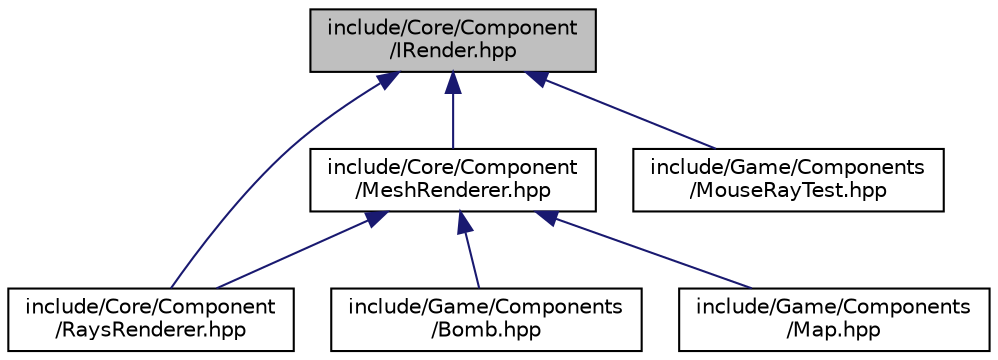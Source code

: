digraph "include/Core/Component/IRender.hpp"
{
  edge [fontname="Helvetica",fontsize="10",labelfontname="Helvetica",labelfontsize="10"];
  node [fontname="Helvetica",fontsize="10",shape=record];
  Node1 [label="include/Core/Component\l/IRender.hpp",height=0.2,width=0.4,color="black", fillcolor="grey75", style="filled", fontcolor="black"];
  Node1 -> Node2 [dir="back",color="midnightblue",fontsize="10",style="solid"];
  Node2 [label="include/Core/Component\l/MeshRenderer.hpp",height=0.2,width=0.4,color="black", fillcolor="white", style="filled",URL="$_mesh_renderer_8hpp.html"];
  Node2 -> Node3 [dir="back",color="midnightblue",fontsize="10",style="solid"];
  Node3 [label="include/Core/Component\l/RaysRenderer.hpp",height=0.2,width=0.4,color="black", fillcolor="white", style="filled",URL="$_rays_renderer_8hpp.html"];
  Node2 -> Node4 [dir="back",color="midnightblue",fontsize="10",style="solid"];
  Node4 [label="include/Game/Components\l/Bomb.hpp",height=0.2,width=0.4,color="black", fillcolor="white", style="filled",URL="$_bomb_8hpp.html"];
  Node2 -> Node5 [dir="back",color="midnightblue",fontsize="10",style="solid"];
  Node5 [label="include/Game/Components\l/Map.hpp",height=0.2,width=0.4,color="black", fillcolor="white", style="filled",URL="$_map_8hpp.html"];
  Node1 -> Node3 [dir="back",color="midnightblue",fontsize="10",style="solid"];
  Node1 -> Node6 [dir="back",color="midnightblue",fontsize="10",style="solid"];
  Node6 [label="include/Game/Components\l/MouseRayTest.hpp",height=0.2,width=0.4,color="black", fillcolor="white", style="filled",URL="$_mouse_ray_test_8hpp.html"];
}
